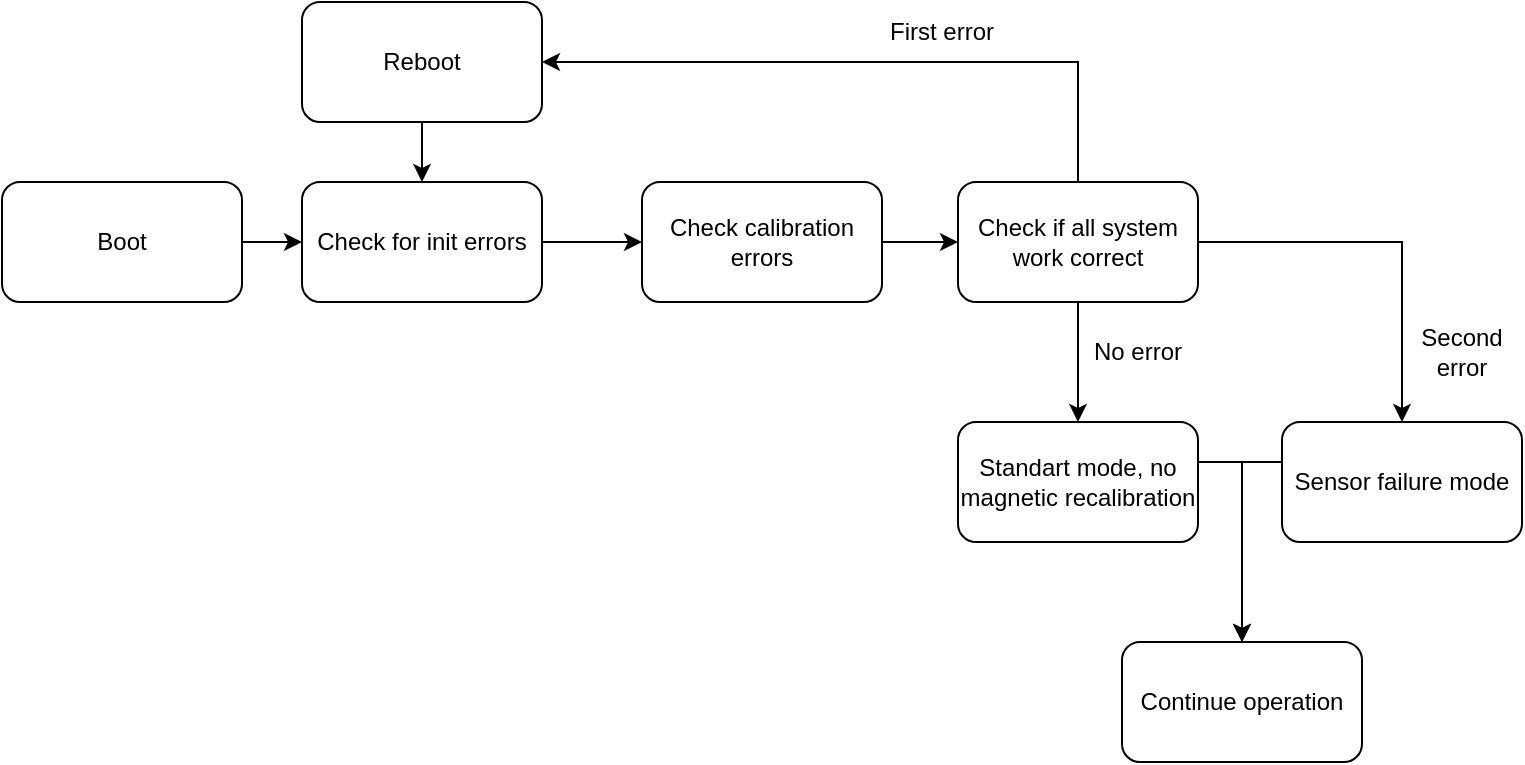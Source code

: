 <mxfile version="28.0.7">
  <diagram name="Page-1" id="40sddJTwwDVGz4t7Xjyk">
    <mxGraphModel dx="872" dy="483" grid="1" gridSize="10" guides="1" tooltips="1" connect="1" arrows="1" fold="1" page="1" pageScale="1" pageWidth="850" pageHeight="1100" math="0" shadow="0">
      <root>
        <mxCell id="0" />
        <mxCell id="1" parent="0" />
        <mxCell id="edOs6XTh5i9qXx8t99Ty-4" style="edgeStyle=orthogonalEdgeStyle;rounded=0;orthogonalLoop=1;jettySize=auto;html=1;" edge="1" parent="1" source="edOs6XTh5i9qXx8t99Ty-2" target="edOs6XTh5i9qXx8t99Ty-3">
          <mxGeometry relative="1" as="geometry" />
        </mxCell>
        <mxCell id="edOs6XTh5i9qXx8t99Ty-2" value="&lt;div&gt;Boot&lt;/div&gt;" style="rounded=1;whiteSpace=wrap;html=1;" vertex="1" parent="1">
          <mxGeometry x="40" y="130" width="120" height="60" as="geometry" />
        </mxCell>
        <mxCell id="edOs6XTh5i9qXx8t99Ty-6" style="edgeStyle=orthogonalEdgeStyle;rounded=0;orthogonalLoop=1;jettySize=auto;html=1;" edge="1" parent="1" source="edOs6XTh5i9qXx8t99Ty-3" target="edOs6XTh5i9qXx8t99Ty-5">
          <mxGeometry relative="1" as="geometry" />
        </mxCell>
        <mxCell id="edOs6XTh5i9qXx8t99Ty-3" value="Check for init errors" style="rounded=1;whiteSpace=wrap;html=1;" vertex="1" parent="1">
          <mxGeometry x="190" y="130" width="120" height="60" as="geometry" />
        </mxCell>
        <mxCell id="edOs6XTh5i9qXx8t99Ty-8" style="edgeStyle=orthogonalEdgeStyle;rounded=0;orthogonalLoop=1;jettySize=auto;html=1;" edge="1" parent="1" source="edOs6XTh5i9qXx8t99Ty-5" target="edOs6XTh5i9qXx8t99Ty-7">
          <mxGeometry relative="1" as="geometry" />
        </mxCell>
        <mxCell id="edOs6XTh5i9qXx8t99Ty-5" value="Check calibration errors" style="rounded=1;whiteSpace=wrap;html=1;" vertex="1" parent="1">
          <mxGeometry x="360" y="130" width="120" height="60" as="geometry" />
        </mxCell>
        <mxCell id="edOs6XTh5i9qXx8t99Ty-10" style="edgeStyle=orthogonalEdgeStyle;rounded=0;orthogonalLoop=1;jettySize=auto;html=1;" edge="1" parent="1" source="edOs6XTh5i9qXx8t99Ty-7" target="edOs6XTh5i9qXx8t99Ty-9">
          <mxGeometry relative="1" as="geometry" />
        </mxCell>
        <mxCell id="edOs6XTh5i9qXx8t99Ty-12" style="edgeStyle=orthogonalEdgeStyle;rounded=0;orthogonalLoop=1;jettySize=auto;html=1;" edge="1" parent="1" source="edOs6XTh5i9qXx8t99Ty-7" target="edOs6XTh5i9qXx8t99Ty-11">
          <mxGeometry relative="1" as="geometry">
            <Array as="points">
              <mxPoint x="578" y="70" />
            </Array>
          </mxGeometry>
        </mxCell>
        <mxCell id="edOs6XTh5i9qXx8t99Ty-15" style="edgeStyle=orthogonalEdgeStyle;rounded=0;orthogonalLoop=1;jettySize=auto;html=1;" edge="1" parent="1" source="edOs6XTh5i9qXx8t99Ty-7" target="edOs6XTh5i9qXx8t99Ty-14">
          <mxGeometry relative="1" as="geometry" />
        </mxCell>
        <mxCell id="edOs6XTh5i9qXx8t99Ty-7" value="Check if all system work correct" style="rounded=1;whiteSpace=wrap;html=1;" vertex="1" parent="1">
          <mxGeometry x="518" y="130" width="120" height="60" as="geometry" />
        </mxCell>
        <mxCell id="edOs6XTh5i9qXx8t99Ty-20" style="edgeStyle=orthogonalEdgeStyle;rounded=0;orthogonalLoop=1;jettySize=auto;html=1;" edge="1" parent="1" source="edOs6XTh5i9qXx8t99Ty-9" target="edOs6XTh5i9qXx8t99Ty-19">
          <mxGeometry relative="1" as="geometry">
            <Array as="points">
              <mxPoint x="660" y="270" />
            </Array>
          </mxGeometry>
        </mxCell>
        <mxCell id="edOs6XTh5i9qXx8t99Ty-9" value="Standart mode, no magnetic recalibration" style="rounded=1;whiteSpace=wrap;html=1;" vertex="1" parent="1">
          <mxGeometry x="518" y="250" width="120" height="60" as="geometry" />
        </mxCell>
        <mxCell id="edOs6XTh5i9qXx8t99Ty-13" style="edgeStyle=orthogonalEdgeStyle;rounded=0;orthogonalLoop=1;jettySize=auto;html=1;" edge="1" parent="1" source="edOs6XTh5i9qXx8t99Ty-11" target="edOs6XTh5i9qXx8t99Ty-3">
          <mxGeometry relative="1" as="geometry" />
        </mxCell>
        <mxCell id="edOs6XTh5i9qXx8t99Ty-11" value="&lt;div&gt;Reboot&lt;/div&gt;" style="rounded=1;whiteSpace=wrap;html=1;" vertex="1" parent="1">
          <mxGeometry x="190" y="40" width="120" height="60" as="geometry" />
        </mxCell>
        <mxCell id="edOs6XTh5i9qXx8t99Ty-21" style="edgeStyle=orthogonalEdgeStyle;rounded=0;orthogonalLoop=1;jettySize=auto;html=1;" edge="1" parent="1" source="edOs6XTh5i9qXx8t99Ty-14" target="edOs6XTh5i9qXx8t99Ty-19">
          <mxGeometry relative="1" as="geometry">
            <Array as="points">
              <mxPoint x="660" y="270" />
            </Array>
          </mxGeometry>
        </mxCell>
        <mxCell id="edOs6XTh5i9qXx8t99Ty-14" value="Sensor failure mode" style="rounded=1;whiteSpace=wrap;html=1;" vertex="1" parent="1">
          <mxGeometry x="680" y="250" width="120" height="60" as="geometry" />
        </mxCell>
        <mxCell id="edOs6XTh5i9qXx8t99Ty-16" value="First error" style="text;html=1;align=center;verticalAlign=middle;whiteSpace=wrap;rounded=0;" vertex="1" parent="1">
          <mxGeometry x="480" y="40" width="60" height="30" as="geometry" />
        </mxCell>
        <mxCell id="edOs6XTh5i9qXx8t99Ty-17" value="No error" style="text;html=1;align=center;verticalAlign=middle;whiteSpace=wrap;rounded=0;" vertex="1" parent="1">
          <mxGeometry x="578" y="200" width="60" height="30" as="geometry" />
        </mxCell>
        <mxCell id="edOs6XTh5i9qXx8t99Ty-18" value="Second error" style="text;html=1;align=center;verticalAlign=middle;whiteSpace=wrap;rounded=0;" vertex="1" parent="1">
          <mxGeometry x="740" y="200" width="60" height="30" as="geometry" />
        </mxCell>
        <mxCell id="edOs6XTh5i9qXx8t99Ty-19" value="Continue operation" style="rounded=1;whiteSpace=wrap;html=1;" vertex="1" parent="1">
          <mxGeometry x="600" y="360" width="120" height="60" as="geometry" />
        </mxCell>
      </root>
    </mxGraphModel>
  </diagram>
</mxfile>
